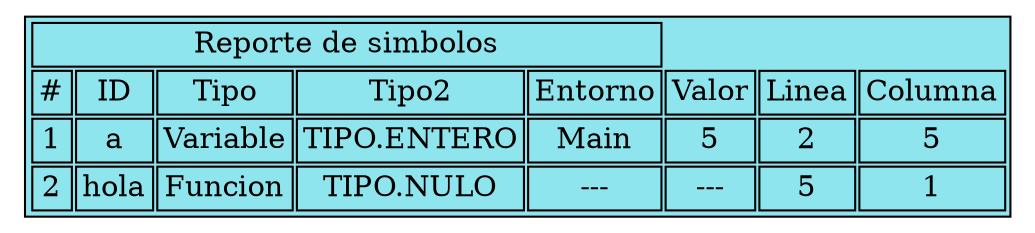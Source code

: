 digraph simbolos {
tbl [
 shape = plaintext
label=<
<table border="1" bgcolor="cadetblue2">
<tr> <td colspan='5'>Reporte de simbolos</td> </tr> 
<tr> <td>#</td> <td>ID</td> <td>Tipo</td> <td>Tipo2</td> <td>Entorno</td> <td>Valor</td> <td>Linea</td> <td>Columna</td> </tr> 
<tr> <td>1</td> <td>a</td> <td>Variable</td> <td>TIPO.ENTERO</td> <td>Main</td> <td>5</td> <td>2</td> <td>5</td> </tr> 
<tr> <td>2</td> <td>hola</td> <td>Funcion</td> <td>TIPO.NULO</td> <td>---</td> <td>---</td> <td>5</td> <td>1</td> </tr> 
</table>
>];
}